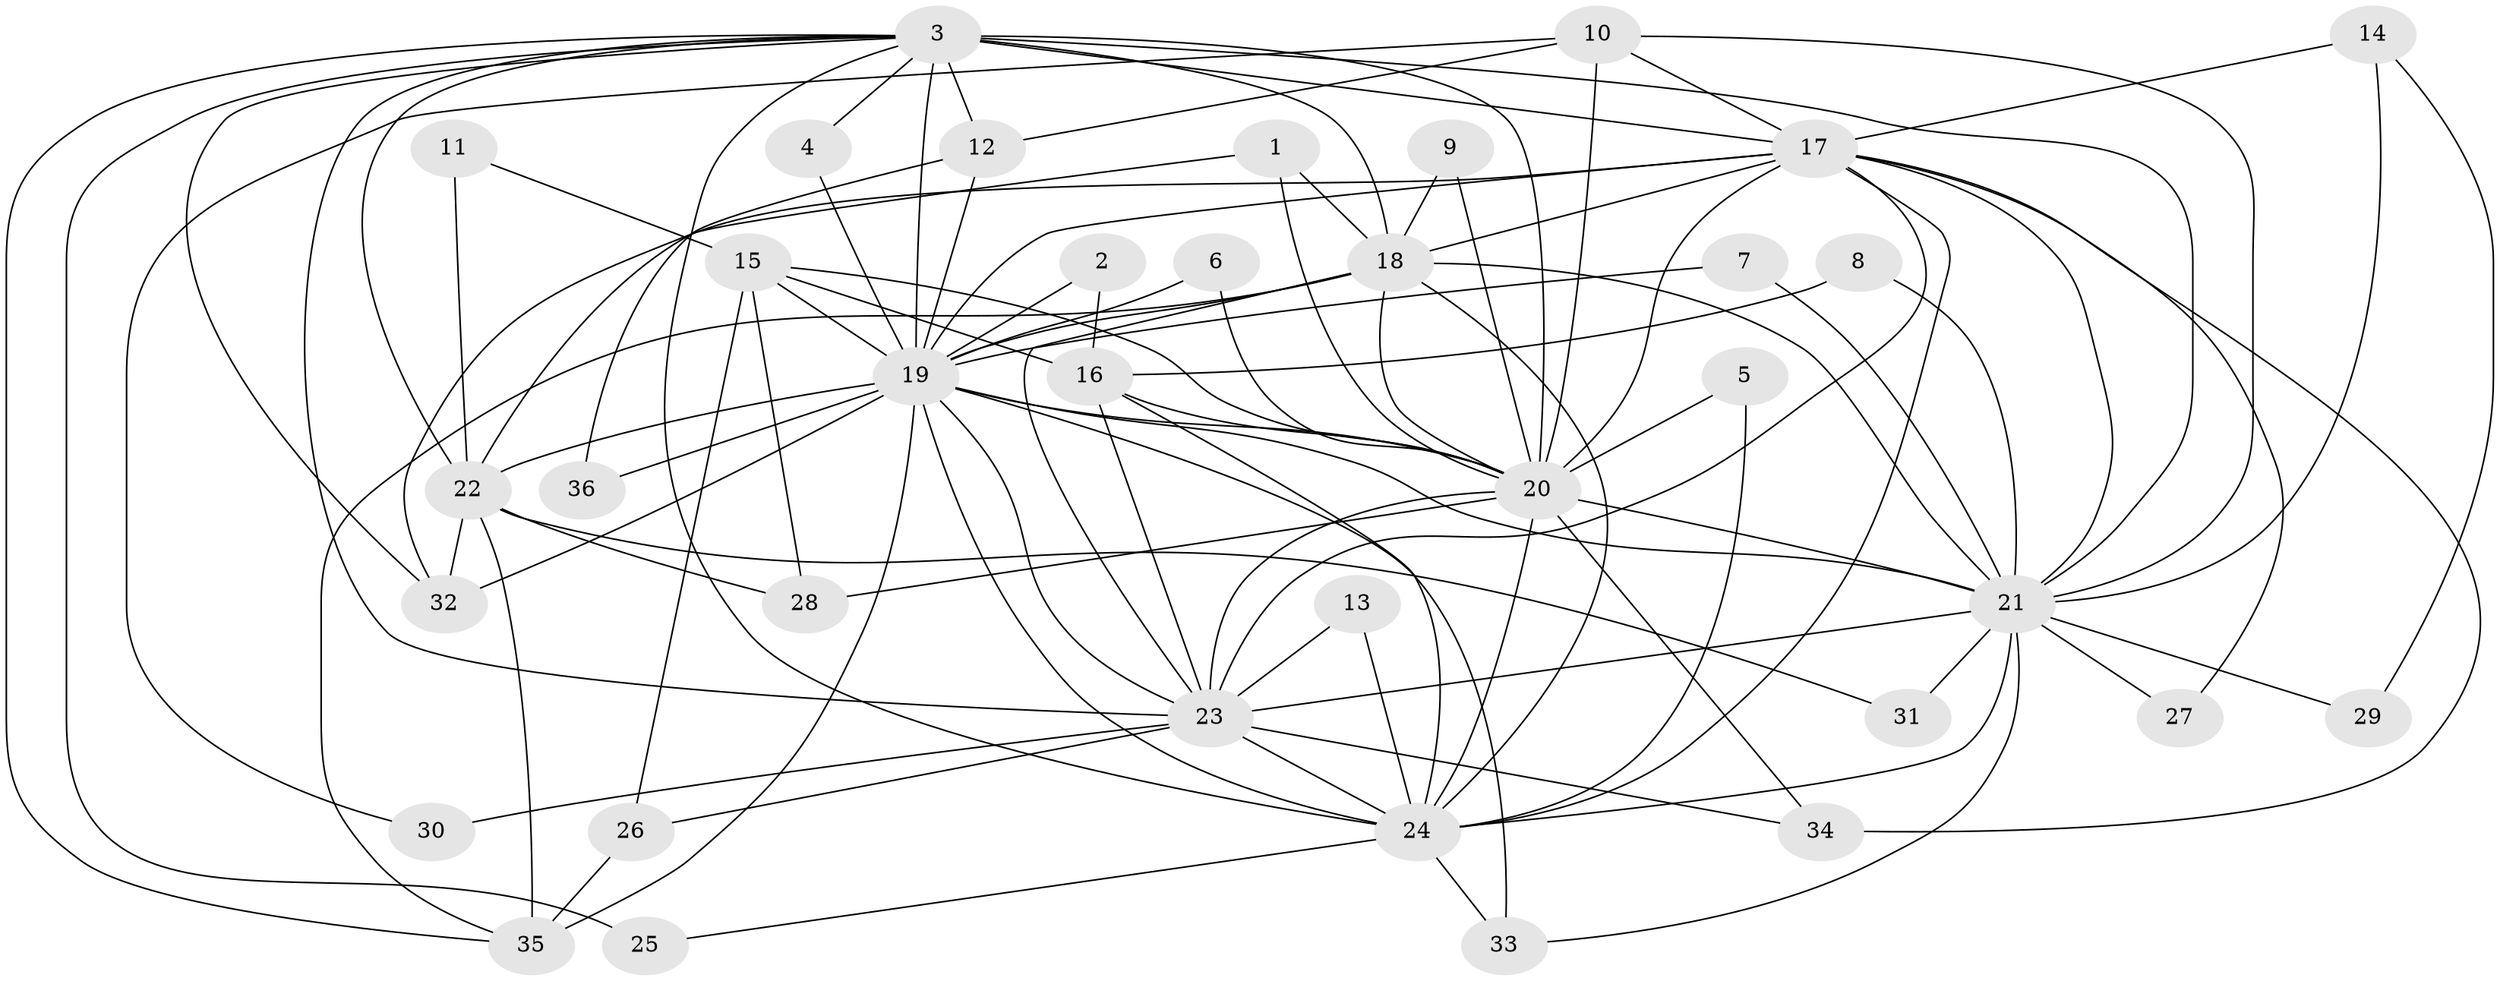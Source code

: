 // original degree distribution, {15: 0.014084507042253521, 10: 0.014084507042253521, 21: 0.014084507042253521, 24: 0.014084507042253521, 16: 0.028169014084507043, 19: 0.014084507042253521, 13: 0.028169014084507043, 17: 0.014084507042253521, 6: 0.056338028169014086, 4: 0.056338028169014086, 3: 0.18309859154929578, 2: 0.5211267605633803, 5: 0.028169014084507043, 7: 0.014084507042253521}
// Generated by graph-tools (version 1.1) at 2025/25/03/09/25 03:25:43]
// undirected, 36 vertices, 97 edges
graph export_dot {
graph [start="1"]
  node [color=gray90,style=filled];
  1;
  2;
  3;
  4;
  5;
  6;
  7;
  8;
  9;
  10;
  11;
  12;
  13;
  14;
  15;
  16;
  17;
  18;
  19;
  20;
  21;
  22;
  23;
  24;
  25;
  26;
  27;
  28;
  29;
  30;
  31;
  32;
  33;
  34;
  35;
  36;
  1 -- 18 [weight=1.0];
  1 -- 20 [weight=1.0];
  1 -- 22 [weight=1.0];
  2 -- 16 [weight=1.0];
  2 -- 19 [weight=1.0];
  3 -- 4 [weight=1.0];
  3 -- 12 [weight=1.0];
  3 -- 17 [weight=2.0];
  3 -- 18 [weight=2.0];
  3 -- 19 [weight=2.0];
  3 -- 20 [weight=5.0];
  3 -- 21 [weight=3.0];
  3 -- 22 [weight=1.0];
  3 -- 23 [weight=2.0];
  3 -- 24 [weight=3.0];
  3 -- 25 [weight=2.0];
  3 -- 32 [weight=1.0];
  3 -- 35 [weight=1.0];
  4 -- 19 [weight=1.0];
  5 -- 20 [weight=1.0];
  5 -- 24 [weight=1.0];
  6 -- 19 [weight=1.0];
  6 -- 20 [weight=1.0];
  7 -- 19 [weight=1.0];
  7 -- 21 [weight=1.0];
  8 -- 16 [weight=1.0];
  8 -- 21 [weight=1.0];
  9 -- 18 [weight=1.0];
  9 -- 20 [weight=2.0];
  10 -- 12 [weight=1.0];
  10 -- 17 [weight=1.0];
  10 -- 20 [weight=2.0];
  10 -- 21 [weight=1.0];
  10 -- 30 [weight=1.0];
  11 -- 15 [weight=1.0];
  11 -- 22 [weight=1.0];
  12 -- 19 [weight=1.0];
  12 -- 36 [weight=1.0];
  13 -- 23 [weight=1.0];
  13 -- 24 [weight=1.0];
  14 -- 17 [weight=1.0];
  14 -- 21 [weight=1.0];
  14 -- 29 [weight=1.0];
  15 -- 16 [weight=1.0];
  15 -- 19 [weight=1.0];
  15 -- 20 [weight=1.0];
  15 -- 26 [weight=1.0];
  15 -- 28 [weight=1.0];
  16 -- 20 [weight=1.0];
  16 -- 23 [weight=1.0];
  16 -- 24 [weight=1.0];
  17 -- 18 [weight=1.0];
  17 -- 19 [weight=2.0];
  17 -- 20 [weight=2.0];
  17 -- 21 [weight=2.0];
  17 -- 23 [weight=3.0];
  17 -- 24 [weight=1.0];
  17 -- 27 [weight=1.0];
  17 -- 32 [weight=1.0];
  17 -- 34 [weight=1.0];
  18 -- 19 [weight=1.0];
  18 -- 20 [weight=2.0];
  18 -- 21 [weight=1.0];
  18 -- 23 [weight=1.0];
  18 -- 24 [weight=2.0];
  18 -- 35 [weight=1.0];
  19 -- 20 [weight=2.0];
  19 -- 21 [weight=2.0];
  19 -- 22 [weight=1.0];
  19 -- 23 [weight=1.0];
  19 -- 24 [weight=2.0];
  19 -- 32 [weight=1.0];
  19 -- 33 [weight=1.0];
  19 -- 35 [weight=2.0];
  19 -- 36 [weight=1.0];
  20 -- 21 [weight=2.0];
  20 -- 23 [weight=2.0];
  20 -- 24 [weight=2.0];
  20 -- 28 [weight=1.0];
  20 -- 34 [weight=1.0];
  21 -- 23 [weight=1.0];
  21 -- 24 [weight=2.0];
  21 -- 27 [weight=1.0];
  21 -- 29 [weight=1.0];
  21 -- 31 [weight=1.0];
  21 -- 33 [weight=1.0];
  22 -- 28 [weight=1.0];
  22 -- 31 [weight=1.0];
  22 -- 32 [weight=2.0];
  22 -- 35 [weight=1.0];
  23 -- 24 [weight=1.0];
  23 -- 26 [weight=1.0];
  23 -- 30 [weight=1.0];
  23 -- 34 [weight=1.0];
  24 -- 25 [weight=1.0];
  24 -- 33 [weight=1.0];
  26 -- 35 [weight=1.0];
}
